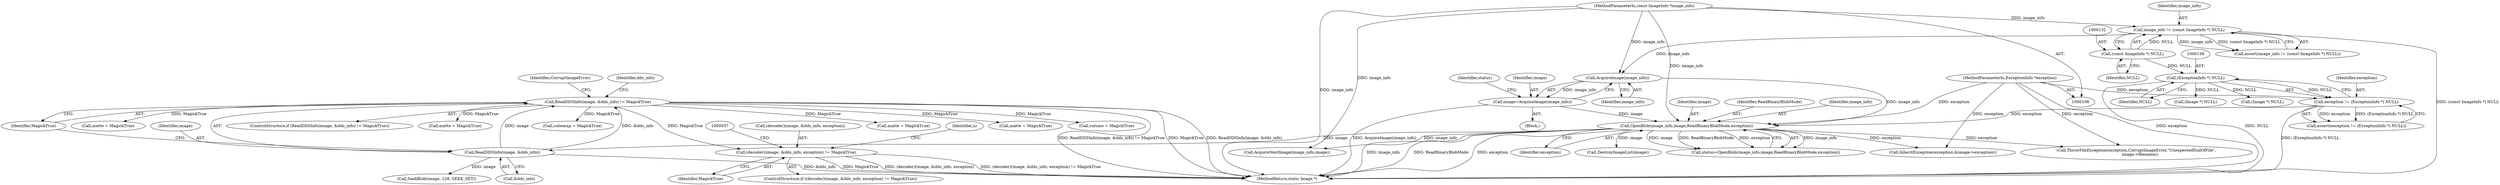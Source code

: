 digraph "0_ImageMagick_504ada82b6fa38a30c846c1c29116af7290decb2@pointer" {
"1000545" [label="(Call,(decoder)(image, &dds_info, exception) != MagickTrue)"];
"1000192" [label="(Call,ReadDDSInfo(image, &dds_info) != MagickTrue)"];
"1000193" [label="(Call,ReadDDSInfo(image, &dds_info))"];
"1000173" [label="(Call,OpenBlob(image_info,image,ReadBinaryBlobMode,exception))"];
"1000169" [label="(Call,AcquireImage(image_info))"];
"1000129" [label="(Call,image_info != (const ImageInfo *) NULL)"];
"1000109" [label="(MethodParameterIn,const ImageInfo *image_info)"];
"1000131" [label="(Call,(const ImageInfo *) NULL)"];
"1000167" [label="(Call,image=AcquireImage(image_info))"];
"1000156" [label="(Call,exception != (ExceptionInfo *) NULL)"];
"1000110" [label="(MethodParameterIn,ExceptionInfo *exception)"];
"1000158" [label="(Call,(ExceptionInfo *) NULL)"];
"1000175" [label="(Identifier,image)"];
"1000157" [label="(Identifier,exception)"];
"1000195" [label="(Call,&dds_info)"];
"1000228" [label="(Call,SeekBlob(image, 128, SEEK_SET))"];
"1000457" [label="(Call,(Image *) NULL)"];
"1000554" [label="(Identifier,MagickTrue)"];
"1000200" [label="(Identifier,CorruptImageError)"];
"1000110" [label="(MethodParameterIn,ExceptionInfo *exception)"];
"1000156" [label="(Call,exception != (ExceptionInfo *) NULL)"];
"1000545" [label="(Call,(decoder)(image, &dds_info, exception) != MagickTrue)"];
"1000168" [label="(Identifier,image)"];
"1000173" [label="(Call,OpenBlob(image_info,image,ReadBinaryBlobMode,exception))"];
"1000155" [label="(Call,assert(exception != (ExceptionInfo *) NULL))"];
"1000261" [label="(Call,matte = MagickTrue)"];
"1000170" [label="(Identifier,image_info)"];
"1000253" [label="(Call,matte = MagickTrue)"];
"1000129" [label="(Call,image_info != (const ImageInfo *) NULL)"];
"1000176" [label="(Identifier,ReadBinaryBlobMode)"];
"1000177" [label="(Identifier,exception)"];
"1000223" [label="(Call,volume = MagickTrue)"];
"1000192" [label="(Call,ReadDDSInfo(image, &dds_info) != MagickTrue)"];
"1000111" [label="(Block,)"];
"1000174" [label="(Identifier,image_info)"];
"1000169" [label="(Call,AcquireImage(image_info))"];
"1000160" [label="(Identifier,NULL)"];
"1000331" [label="(Call,matte = MagickTrue)"];
"1000185" [label="(Call,DestroyImageList(image))"];
"1000131" [label="(Call,(const ImageInfo *) NULL)"];
"1000133" [label="(Identifier,NULL)"];
"1000546" [label="(Call,(decoder)(image, &dds_info, exception))"];
"1000197" [label="(Identifier,MagickTrue)"];
"1000193" [label="(Call,ReadDDSInfo(image, &dds_info))"];
"1000450" [label="(Call,AcquireNextImage(image_info,image))"];
"1000128" [label="(Call,assert(image_info != (const ImageInfo *) NULL))"];
"1000582" [label="(MethodReturn,static Image *)"];
"1000158" [label="(Call,(ExceptionInfo *) NULL)"];
"1000167" [label="(Call,image=AcquireImage(image_info))"];
"1000544" [label="(ControlStructure,if ((decoder)(image, &dds_info, exception) != MagickTrue))"];
"1000535" [label="(Call,InheritException(exception,&image->exception))"];
"1000191" [label="(ControlStructure,if (ReadDDSInfo(image, &dds_info) != MagickTrue))"];
"1000568" [label="(Call,ThrowFileException(exception,CorruptImageError,\"UnexpectedEndOfFile\",\n      image->filename))"];
"1000171" [label="(Call,status=OpenBlob(image_info,image,ReadBinaryBlobMode,exception))"];
"1000188" [label="(Call,(Image *) NULL)"];
"1000130" [label="(Identifier,image_info)"];
"1000343" [label="(Call,matte = MagickTrue)"];
"1000208" [label="(Call,cubemap = MagickTrue)"];
"1000435" [label="(Identifier,n)"];
"1000194" [label="(Identifier,image)"];
"1000109" [label="(MethodParameterIn,const ImageInfo *image_info)"];
"1000205" [label="(Identifier,dds_info)"];
"1000172" [label="(Identifier,status)"];
"1000545" -> "1000544"  [label="AST: "];
"1000545" -> "1000554"  [label="CFG: "];
"1000546" -> "1000545"  [label="AST: "];
"1000554" -> "1000545"  [label="AST: "];
"1000557" -> "1000545"  [label="CFG: "];
"1000435" -> "1000545"  [label="CFG: "];
"1000545" -> "1000582"  [label="DDG: MagickTrue"];
"1000545" -> "1000582"  [label="DDG: (decoder)(image, &dds_info, exception)"];
"1000545" -> "1000582"  [label="DDG: (decoder)(image, &dds_info, exception) != MagickTrue"];
"1000192" -> "1000545"  [label="DDG: MagickTrue"];
"1000192" -> "1000191"  [label="AST: "];
"1000192" -> "1000197"  [label="CFG: "];
"1000193" -> "1000192"  [label="AST: "];
"1000197" -> "1000192"  [label="AST: "];
"1000200" -> "1000192"  [label="CFG: "];
"1000205" -> "1000192"  [label="CFG: "];
"1000192" -> "1000582"  [label="DDG: MagickTrue"];
"1000192" -> "1000582"  [label="DDG: ReadDDSInfo(image, &dds_info)"];
"1000192" -> "1000582"  [label="DDG: ReadDDSInfo(image, &dds_info) != MagickTrue"];
"1000193" -> "1000192"  [label="DDG: image"];
"1000193" -> "1000192"  [label="DDG: &dds_info"];
"1000192" -> "1000208"  [label="DDG: MagickTrue"];
"1000192" -> "1000223"  [label="DDG: MagickTrue"];
"1000192" -> "1000253"  [label="DDG: MagickTrue"];
"1000192" -> "1000261"  [label="DDG: MagickTrue"];
"1000192" -> "1000331"  [label="DDG: MagickTrue"];
"1000192" -> "1000343"  [label="DDG: MagickTrue"];
"1000193" -> "1000195"  [label="CFG: "];
"1000194" -> "1000193"  [label="AST: "];
"1000195" -> "1000193"  [label="AST: "];
"1000197" -> "1000193"  [label="CFG: "];
"1000193" -> "1000582"  [label="DDG: &dds_info"];
"1000173" -> "1000193"  [label="DDG: image"];
"1000193" -> "1000228"  [label="DDG: image"];
"1000173" -> "1000171"  [label="AST: "];
"1000173" -> "1000177"  [label="CFG: "];
"1000174" -> "1000173"  [label="AST: "];
"1000175" -> "1000173"  [label="AST: "];
"1000176" -> "1000173"  [label="AST: "];
"1000177" -> "1000173"  [label="AST: "];
"1000171" -> "1000173"  [label="CFG: "];
"1000173" -> "1000582"  [label="DDG: ReadBinaryBlobMode"];
"1000173" -> "1000582"  [label="DDG: exception"];
"1000173" -> "1000582"  [label="DDG: image_info"];
"1000173" -> "1000171"  [label="DDG: image_info"];
"1000173" -> "1000171"  [label="DDG: image"];
"1000173" -> "1000171"  [label="DDG: ReadBinaryBlobMode"];
"1000173" -> "1000171"  [label="DDG: exception"];
"1000169" -> "1000173"  [label="DDG: image_info"];
"1000109" -> "1000173"  [label="DDG: image_info"];
"1000167" -> "1000173"  [label="DDG: image"];
"1000156" -> "1000173"  [label="DDG: exception"];
"1000110" -> "1000173"  [label="DDG: exception"];
"1000173" -> "1000185"  [label="DDG: image"];
"1000173" -> "1000450"  [label="DDG: image_info"];
"1000173" -> "1000535"  [label="DDG: exception"];
"1000173" -> "1000568"  [label="DDG: exception"];
"1000169" -> "1000167"  [label="AST: "];
"1000169" -> "1000170"  [label="CFG: "];
"1000170" -> "1000169"  [label="AST: "];
"1000167" -> "1000169"  [label="CFG: "];
"1000169" -> "1000167"  [label="DDG: image_info"];
"1000129" -> "1000169"  [label="DDG: image_info"];
"1000109" -> "1000169"  [label="DDG: image_info"];
"1000129" -> "1000128"  [label="AST: "];
"1000129" -> "1000131"  [label="CFG: "];
"1000130" -> "1000129"  [label="AST: "];
"1000131" -> "1000129"  [label="AST: "];
"1000128" -> "1000129"  [label="CFG: "];
"1000129" -> "1000582"  [label="DDG: (const ImageInfo *) NULL"];
"1000129" -> "1000128"  [label="DDG: image_info"];
"1000129" -> "1000128"  [label="DDG: (const ImageInfo *) NULL"];
"1000109" -> "1000129"  [label="DDG: image_info"];
"1000131" -> "1000129"  [label="DDG: NULL"];
"1000109" -> "1000108"  [label="AST: "];
"1000109" -> "1000582"  [label="DDG: image_info"];
"1000109" -> "1000450"  [label="DDG: image_info"];
"1000131" -> "1000133"  [label="CFG: "];
"1000132" -> "1000131"  [label="AST: "];
"1000133" -> "1000131"  [label="AST: "];
"1000131" -> "1000158"  [label="DDG: NULL"];
"1000167" -> "1000111"  [label="AST: "];
"1000168" -> "1000167"  [label="AST: "];
"1000172" -> "1000167"  [label="CFG: "];
"1000167" -> "1000582"  [label="DDG: AcquireImage(image_info)"];
"1000156" -> "1000155"  [label="AST: "];
"1000156" -> "1000158"  [label="CFG: "];
"1000157" -> "1000156"  [label="AST: "];
"1000158" -> "1000156"  [label="AST: "];
"1000155" -> "1000156"  [label="CFG: "];
"1000156" -> "1000582"  [label="DDG: (ExceptionInfo *) NULL"];
"1000156" -> "1000155"  [label="DDG: exception"];
"1000156" -> "1000155"  [label="DDG: (ExceptionInfo *) NULL"];
"1000110" -> "1000156"  [label="DDG: exception"];
"1000158" -> "1000156"  [label="DDG: NULL"];
"1000110" -> "1000108"  [label="AST: "];
"1000110" -> "1000582"  [label="DDG: exception"];
"1000110" -> "1000535"  [label="DDG: exception"];
"1000110" -> "1000568"  [label="DDG: exception"];
"1000158" -> "1000160"  [label="CFG: "];
"1000159" -> "1000158"  [label="AST: "];
"1000160" -> "1000158"  [label="AST: "];
"1000158" -> "1000582"  [label="DDG: NULL"];
"1000158" -> "1000188"  [label="DDG: NULL"];
"1000158" -> "1000457"  [label="DDG: NULL"];
}
